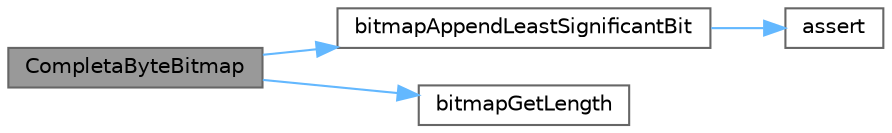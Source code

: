 digraph "CompletaByteBitmap"
{
 // LATEX_PDF_SIZE
  bgcolor="transparent";
  edge [fontname=Helvetica,fontsize=10,labelfontname=Helvetica,labelfontsize=10];
  node [fontname=Helvetica,fontsize=10,shape=box,height=0.2,width=0.4];
  rankdir="LR";
  Node1 [label="CompletaByteBitmap",height=0.2,width=0.4,color="gray40", fillcolor="grey60", style="filled", fontcolor="black",tooltip="Funcao que verifica o bitmap e caso o mesmo esteja com o byte final incompleto, completa-o com 0's."];
  Node1 -> Node2 [color="steelblue1",style="solid"];
  Node2 [label="bitmapAppendLeastSignificantBit",height=0.2,width=0.4,color="grey40", fillcolor="white", style="filled",URL="$bitmap_8c.html#a8bee243b51ff8daf8cf577d11e7e735c",tooltip=" "];
  Node2 -> Node3 [color="steelblue1",style="solid"];
  Node3 [label="assert",height=0.2,width=0.4,color="grey40", fillcolor="white", style="filled",URL="$bitmap_8c.html#ae6321531d73ebab0e0f1081a903be53c",tooltip=" "];
  Node1 -> Node4 [color="steelblue1",style="solid"];
  Node4 [label="bitmapGetLength",height=0.2,width=0.4,color="grey40", fillcolor="white", style="filled",URL="$bitmap_8c.html#a98677dcbb43e9d69c5d0153675d9a978",tooltip=" "];
}
